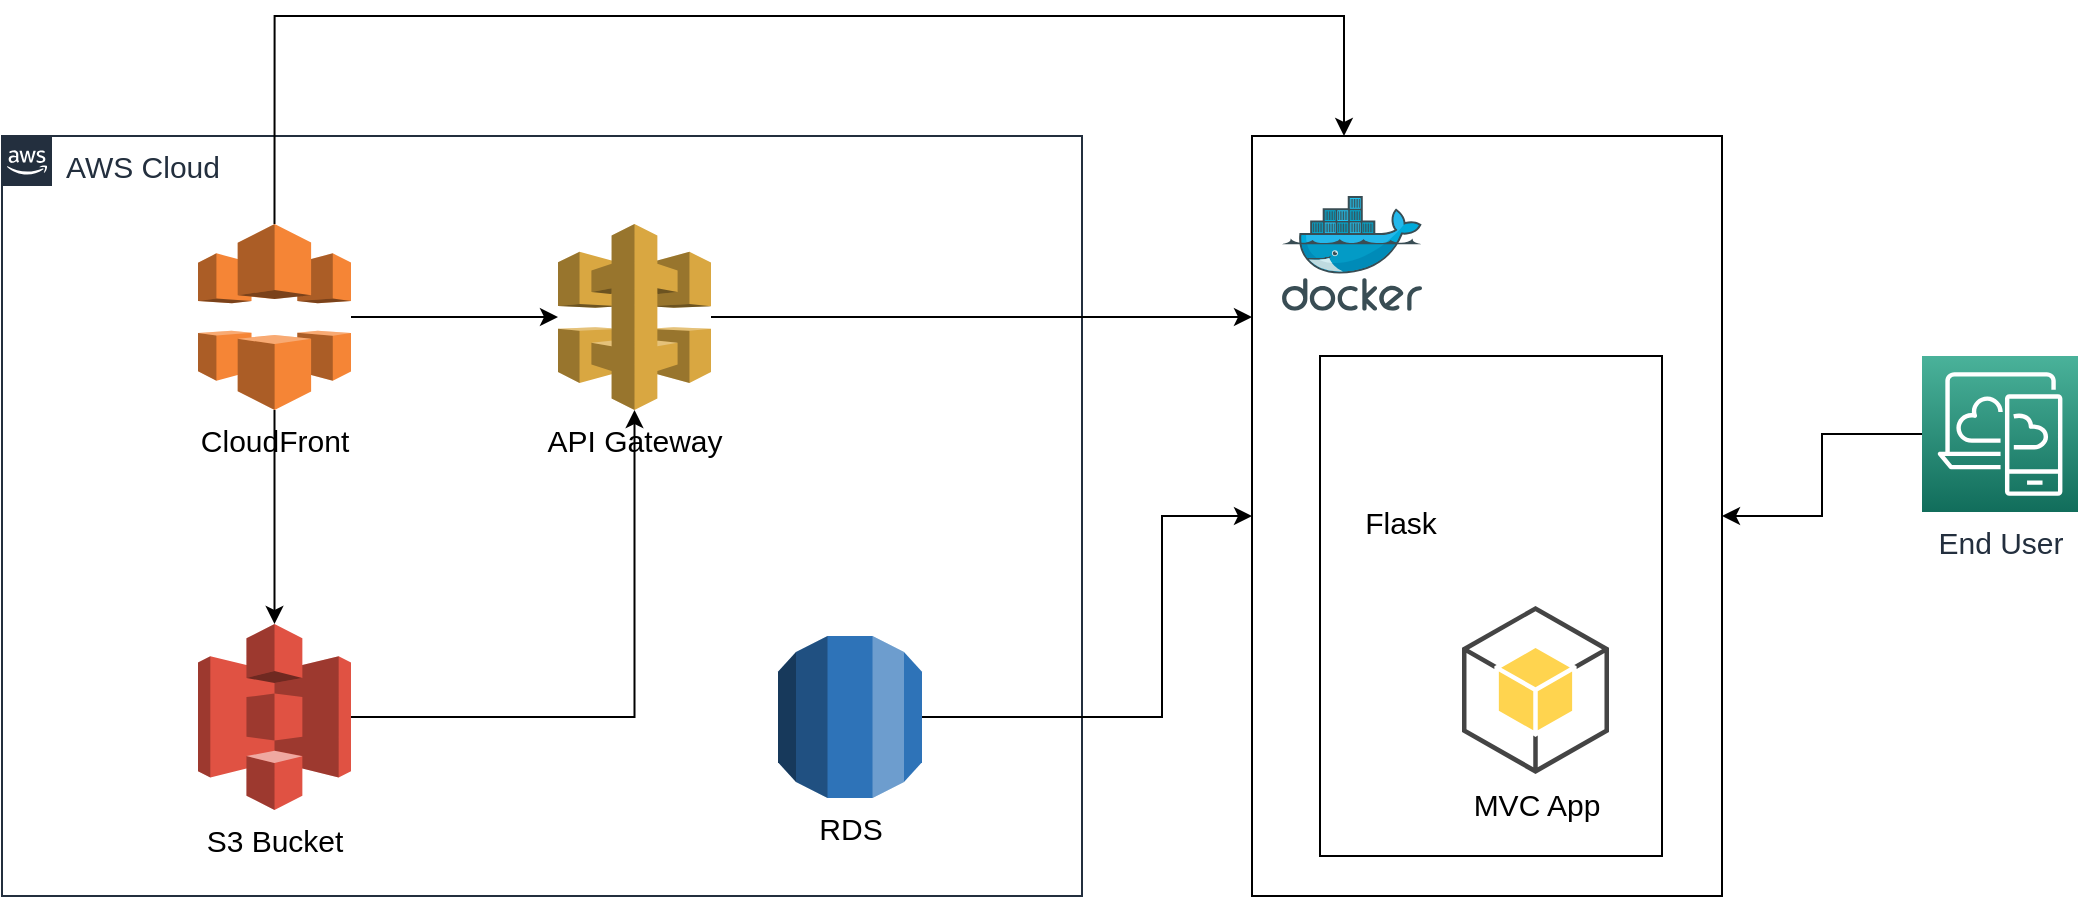 <mxfile version="17.4.6" type="device"><diagram id="Ht1M8jgEwFfnCIfOTk4-" name="Page-1"><mxGraphModel dx="1577" dy="1580" grid="1" gridSize="10" guides="1" tooltips="1" connect="1" arrows="1" fold="1" page="1" pageScale="1" pageWidth="1169" pageHeight="827" math="0" shadow="0"><root><mxCell id="0"/><mxCell id="1" parent="0"/><mxCell id="kNWHVSxM2w3yyaAH7Bxi-27" value="" style="whiteSpace=wrap;html=1;fontSize=15;fillColor=none;" vertex="1" parent="1"><mxGeometry x="675" y="-690" width="235" height="380" as="geometry"/></mxCell><mxCell id="kNWHVSxM2w3yyaAH7Bxi-30" value="" style="whiteSpace=wrap;html=1;fontSize=15;fillColor=none;" vertex="1" parent="1"><mxGeometry x="709" y="-580" width="171" height="250" as="geometry"/></mxCell><mxCell id="UEzPUAAOIrF-is8g5C7q-154" value="&lt;font style=&quot;font-size: 15px&quot;&gt;AWS Cloud&lt;/font&gt;" style="points=[[0,0],[0.25,0],[0.5,0],[0.75,0],[1,0],[1,0.25],[1,0.5],[1,0.75],[1,1],[0.75,1],[0.5,1],[0.25,1],[0,1],[0,0.75],[0,0.5],[0,0.25]];outlineConnect=0;gradientColor=none;html=1;whiteSpace=wrap;fontSize=12;fontStyle=0;shape=mxgraph.aws4.group;grIcon=mxgraph.aws4.group_aws_cloud_alt;strokeColor=#232F3E;fillColor=none;verticalAlign=top;align=left;spacingLeft=30;fontColor=#232F3E;dashed=0;labelBackgroundColor=#ffffff;container=1;pointerEvents=0;collapsible=0;recursiveResize=0;" parent="1" vertex="1"><mxGeometry x="50" y="-690" width="540" height="380" as="geometry"/></mxCell><mxCell id="kNWHVSxM2w3yyaAH7Bxi-13" style="edgeStyle=orthogonalEdgeStyle;rounded=0;orthogonalLoop=1;jettySize=auto;html=1;exitX=1;exitY=0.5;exitDx=0;exitDy=0;exitPerimeter=0;fontSize=12;" edge="1" parent="UEzPUAAOIrF-is8g5C7q-154" source="kNWHVSxM2w3yyaAH7Bxi-2" target="kNWHVSxM2w3yyaAH7Bxi-6"><mxGeometry relative="1" as="geometry"/></mxCell><mxCell id="kNWHVSxM2w3yyaAH7Bxi-15" value="" style="edgeStyle=orthogonalEdgeStyle;rounded=0;orthogonalLoop=1;jettySize=auto;html=1;fontSize=12;" edge="1" parent="UEzPUAAOIrF-is8g5C7q-154" source="kNWHVSxM2w3yyaAH7Bxi-2" target="kNWHVSxM2w3yyaAH7Bxi-11"><mxGeometry relative="1" as="geometry"/></mxCell><mxCell id="kNWHVSxM2w3yyaAH7Bxi-2" value="CloudFront" style="outlineConnect=0;dashed=0;verticalLabelPosition=bottom;verticalAlign=top;align=center;html=1;shape=mxgraph.aws3.cloudfront;fillColor=#F58536;gradientColor=none;fontSize=15;" vertex="1" parent="UEzPUAAOIrF-is8g5C7q-154"><mxGeometry x="98" y="44" width="76.5" height="93" as="geometry"/></mxCell><mxCell id="kNWHVSxM2w3yyaAH7Bxi-16" style="edgeStyle=orthogonalEdgeStyle;rounded=0;orthogonalLoop=1;jettySize=auto;html=1;exitX=1;exitY=0.5;exitDx=0;exitDy=0;exitPerimeter=0;fontSize=12;" edge="1" parent="UEzPUAAOIrF-is8g5C7q-154" source="kNWHVSxM2w3yyaAH7Bxi-11" target="kNWHVSxM2w3yyaAH7Bxi-6"><mxGeometry relative="1" as="geometry"/></mxCell><mxCell id="kNWHVSxM2w3yyaAH7Bxi-11" value="S3 Bucket" style="outlineConnect=0;dashed=0;verticalLabelPosition=bottom;verticalAlign=top;align=center;html=1;shape=mxgraph.aws3.s3;fillColor=#E05243;gradientColor=none;fontSize=15;" vertex="1" parent="UEzPUAAOIrF-is8g5C7q-154"><mxGeometry x="98" y="244" width="76.5" height="93" as="geometry"/></mxCell><mxCell id="kNWHVSxM2w3yyaAH7Bxi-6" value="API Gateway" style="outlineConnect=0;dashed=0;verticalLabelPosition=bottom;verticalAlign=top;align=center;html=1;shape=mxgraph.aws3.api_gateway;fillColor=#D9A741;gradientColor=none;fontSize=15;" vertex="1" parent="UEzPUAAOIrF-is8g5C7q-154"><mxGeometry x="278" y="44" width="76.5" height="93" as="geometry"/></mxCell><mxCell id="kNWHVSxM2w3yyaAH7Bxi-5" value="RDS&lt;br style=&quot;font-size: 15px;&quot;&gt;" style="outlineConnect=0;dashed=0;verticalLabelPosition=bottom;verticalAlign=top;align=center;html=1;shape=mxgraph.aws3.rds;fillColor=#2E73B8;gradientColor=none;fontSize=15;" vertex="1" parent="UEzPUAAOIrF-is8g5C7q-154"><mxGeometry x="388" y="250" width="72" height="81" as="geometry"/></mxCell><mxCell id="kNWHVSxM2w3yyaAH7Bxi-17" style="edgeStyle=orthogonalEdgeStyle;rounded=0;orthogonalLoop=1;jettySize=auto;html=1;exitX=0.5;exitY=0;exitDx=0;exitDy=0;exitPerimeter=0;fontSize=12;" edge="1" parent="1" source="kNWHVSxM2w3yyaAH7Bxi-2" target="kNWHVSxM2w3yyaAH7Bxi-27"><mxGeometry relative="1" as="geometry"><mxPoint x="721" y="-700" as="targetPoint"/><Array as="points"><mxPoint x="186" y="-750"/><mxPoint x="721" y="-750"/></Array></mxGeometry></mxCell><mxCell id="kNWHVSxM2w3yyaAH7Bxi-18" value="" style="sketch=0;aspect=fixed;html=1;points=[];align=center;image;fontSize=12;image=img/lib/mscae/Docker.svg;" vertex="1" parent="1"><mxGeometry x="690" y="-660" width="70.01" height="57.4" as="geometry"/></mxCell><mxCell id="kNWHVSxM2w3yyaAH7Bxi-29" value="Flask" style="shape=image;html=1;verticalAlign=top;verticalLabelPosition=bottom;labelBackgroundColor=#ffffff;imageAspect=0;aspect=fixed;image=https://cdn4.iconfinder.com/data/icons/scripting-and-programming-languages/512/Python_logo-128.png;fontSize=15;fillColor=none;" vertex="1" parent="1"><mxGeometry x="720" y="-570" width="58" height="58" as="geometry"/></mxCell><mxCell id="kNWHVSxM2w3yyaAH7Bxi-32" value="MVC App" style="outlineConnect=0;dashed=0;verticalLabelPosition=bottom;verticalAlign=top;align=center;html=1;shape=mxgraph.aws3.android;fillColor=#FFD44F;gradientColor=none;fontSize=15;" vertex="1" parent="1"><mxGeometry x="780" y="-455" width="73.5" height="84" as="geometry"/></mxCell><mxCell id="kNWHVSxM2w3yyaAH7Bxi-33" style="edgeStyle=orthogonalEdgeStyle;rounded=0;orthogonalLoop=1;jettySize=auto;html=1;exitX=1;exitY=0.5;exitDx=0;exitDy=0;exitPerimeter=0;entryX=0;entryY=0.5;entryDx=0;entryDy=0;fontSize=15;" edge="1" parent="1" source="kNWHVSxM2w3yyaAH7Bxi-5" target="kNWHVSxM2w3yyaAH7Bxi-27"><mxGeometry relative="1" as="geometry"><Array as="points"><mxPoint x="630" y="-400"/><mxPoint x="630" y="-500"/></Array></mxGeometry></mxCell><mxCell id="kNWHVSxM2w3yyaAH7Bxi-36" style="edgeStyle=orthogonalEdgeStyle;rounded=0;orthogonalLoop=1;jettySize=auto;html=1;exitX=0;exitY=0.5;exitDx=0;exitDy=0;exitPerimeter=0;entryX=1;entryY=0.5;entryDx=0;entryDy=0;fontSize=15;" edge="1" parent="1" source="kNWHVSxM2w3yyaAH7Bxi-34" target="kNWHVSxM2w3yyaAH7Bxi-27"><mxGeometry relative="1" as="geometry"/></mxCell><mxCell id="kNWHVSxM2w3yyaAH7Bxi-34" value="End User" style="sketch=0;points=[[0,0,0],[0.25,0,0],[0.5,0,0],[0.75,0,0],[1,0,0],[0,1,0],[0.25,1,0],[0.5,1,0],[0.75,1,0],[1,1,0],[0,0.25,0],[0,0.5,0],[0,0.75,0],[1,0.25,0],[1,0.5,0],[1,0.75,0]];outlineConnect=0;fontColor=#232F3E;gradientColor=#4AB29A;gradientDirection=north;fillColor=#116D5B;strokeColor=#ffffff;dashed=0;verticalLabelPosition=bottom;verticalAlign=top;align=center;html=1;fontSize=15;fontStyle=0;aspect=fixed;shape=mxgraph.aws4.resourceIcon;resIcon=mxgraph.aws4.desktop_and_app_streaming;" vertex="1" parent="1"><mxGeometry x="1010" y="-580" width="78" height="78" as="geometry"/></mxCell><mxCell id="kNWHVSxM2w3yyaAH7Bxi-37" style="edgeStyle=orthogonalEdgeStyle;rounded=0;orthogonalLoop=1;jettySize=auto;html=1;fontSize=15;" edge="1" parent="1" source="kNWHVSxM2w3yyaAH7Bxi-6" target="kNWHVSxM2w3yyaAH7Bxi-27"><mxGeometry relative="1" as="geometry"><Array as="points"><mxPoint x="610" y="-600"/><mxPoint x="610" y="-600"/></Array></mxGeometry></mxCell></root></mxGraphModel></diagram></mxfile>